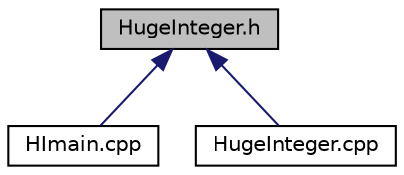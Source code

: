 digraph "HugeInteger.h"
{
  edge [fontname="Helvetica",fontsize="10",labelfontname="Helvetica",labelfontsize="10"];
  node [fontname="Helvetica",fontsize="10",shape=record];
  Node1 [label="HugeInteger.h",height=0.2,width=0.4,color="black", fillcolor="grey75", style="filled", fontcolor="black"];
  Node1 -> Node2 [dir="back",color="midnightblue",fontsize="10",style="solid",fontname="Helvetica"];
  Node2 [label="HImain.cpp",height=0.2,width=0.4,color="black", fillcolor="white", style="filled",URL="$HImain_8cpp.html"];
  Node1 -> Node3 [dir="back",color="midnightblue",fontsize="10",style="solid",fontname="Helvetica"];
  Node3 [label="HugeInteger.cpp",height=0.2,width=0.4,color="black", fillcolor="white", style="filled",URL="$HugeInteger_8cpp.html"];
}
